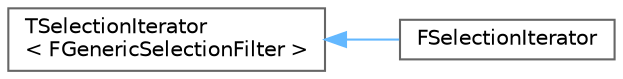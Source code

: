 digraph "Graphical Class Hierarchy"
{
 // INTERACTIVE_SVG=YES
 // LATEX_PDF_SIZE
  bgcolor="transparent";
  edge [fontname=Helvetica,fontsize=10,labelfontname=Helvetica,labelfontsize=10];
  node [fontname=Helvetica,fontsize=10,shape=box,height=0.2,width=0.4];
  rankdir="LR";
  Node0 [id="Node000000",label="TSelectionIterator\l\< FGenericSelectionFilter \>",height=0.2,width=0.4,color="grey40", fillcolor="white", style="filled",URL="$dd/d28/classTSelectionIterator.html",tooltip=" "];
  Node0 -> Node1 [id="edge8384_Node000000_Node000001",dir="back",color="steelblue1",style="solid",tooltip=" "];
  Node1 [id="Node000001",label="FSelectionIterator",height=0.2,width=0.4,color="grey40", fillcolor="white", style="filled",URL="$d3/dc8/classFSelectionIterator.html",tooltip=" "];
}
